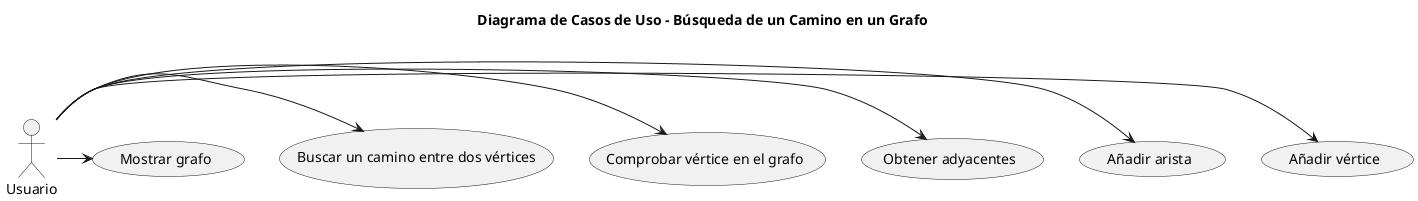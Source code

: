 @startuml

title Diagrama de Casos de Uso - Búsqueda de un Camino en un Grafo

actor Usuario

usecase "Añadir vértice" as UC1
usecase "Añadir arista" as UC2
usecase "Obtener adyacentes" as UC3
usecase "Comprobar vértice en el grafo" as UC4
usecase "Buscar un camino entre dos vértices" as UC5
usecase "Mostrar grafo" as UC6

Usuario -> UC1
Usuario -> UC2
Usuario -> UC3
Usuario -> UC4
Usuario -> UC5
Usuario -> UC6

@enduml